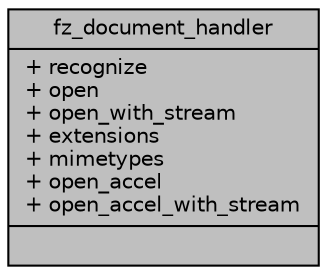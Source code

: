 digraph "fz_document_handler"
{
 // LATEX_PDF_SIZE
  edge [fontname="Helvetica",fontsize="10",labelfontname="Helvetica",labelfontsize="10"];
  node [fontname="Helvetica",fontsize="10",shape=record];
  Node1 [label="{fz_document_handler\n|+ recognize\l+ open\l+ open_with_stream\l+ extensions\l+ mimetypes\l+ open_accel\l+ open_accel_with_stream\l|}",height=0.2,width=0.4,color="black", fillcolor="grey75", style="filled", fontcolor="black",tooltip=" "];
}

